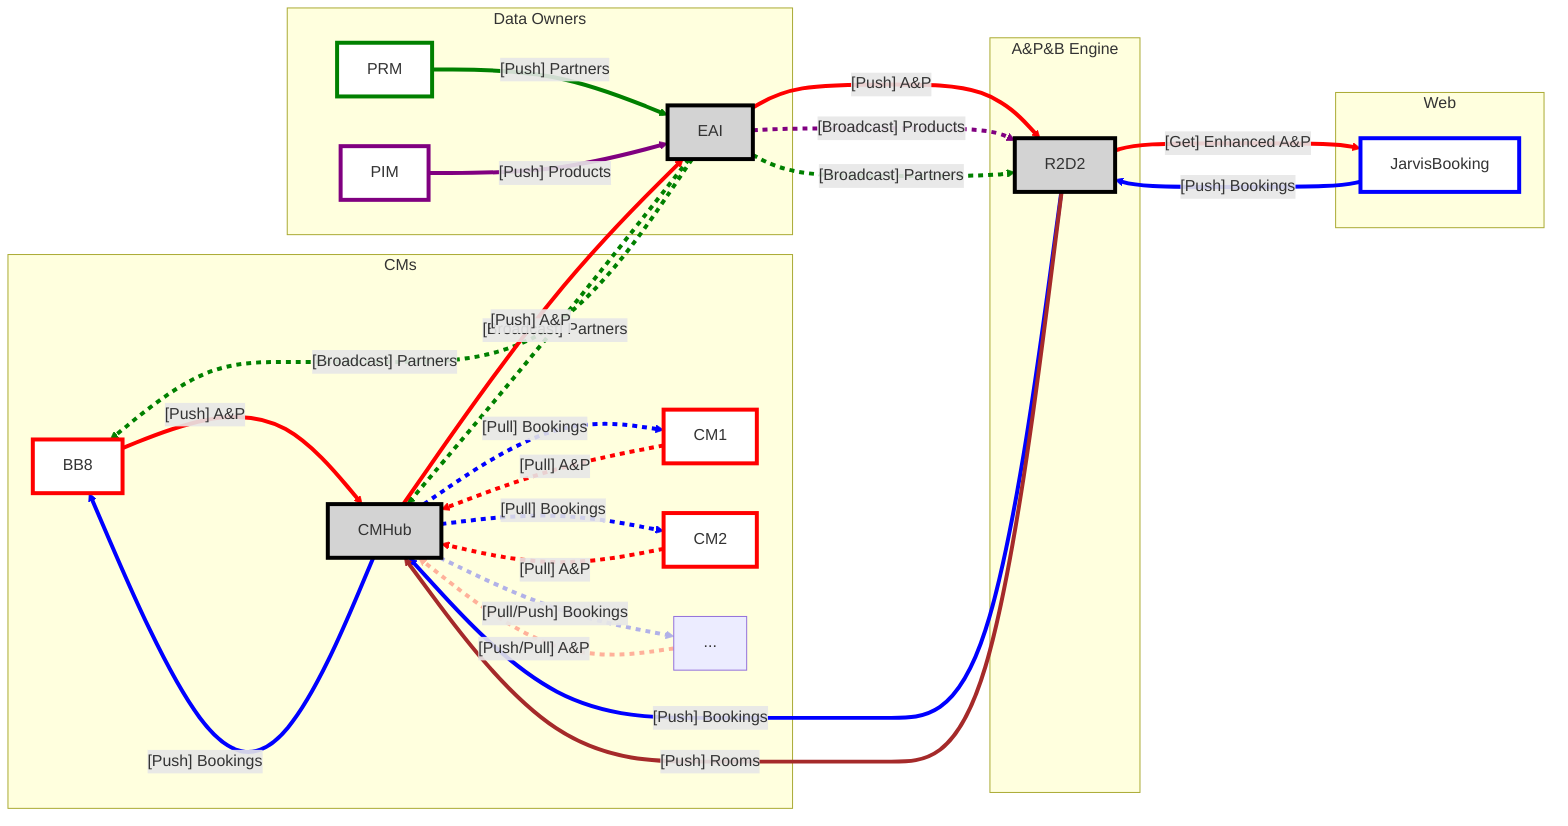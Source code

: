 graph LR

subgraph CMs
BB8 -->|"[Push] A&P"|CMHub
CM1 -->|"[Pull] A&P"|CMHub
CM2 -->|"[Pull] A&P"|CMHub
CM[...] -->|"[Push/Pull] A&P"|CMHub
CMHub -->|"[Push] Bookings"| BB8
CMHub -->|"[Pull] Bookings"| CM1
CMHub -->|"[Pull] Bookings"| CM2
CMHub -->|"[Pull/Push] Bookings"| CM
end

subgraph A&P&B Engine
R2D2
end

subgraph Web
JB[JarvisBooking] -->|"[Push] Bookings"| R2D2
R2D2 -->|"[Get] Enhanced A&P"| JB
end

subgraph Data Owners
PRM -->|"[Push] Partners"| EAI
PIM -->|"[Push] Products"| EAI
R2D2 -->|"[Push] Bookings"| CMHub
EAI -->|"[Push] A&P"| R2D2
EAI -->|"[Broadcast] Products"| R2D2
EAI -->|"[Broadcast] Partners"| R2D2
EAI -->|"[Broadcast] Partners"| CMHub
EAI -->|"[Broadcast] Partners"| BB8
CMHub -->|"[Push] A&P"| EAI
R2D2 -->|"[Push] Rooms"| CMHub
end

style PIM fill:white,stroke:purple,stroke-width:4px
style PRM fill:white,stroke:green,stroke-width:4px
style BB8 fill:white,stroke:red,stroke-width:4px
style CM1 fill:white,stroke:red,stroke-width:4px
style CM2 fill:white,stroke:red,stroke-width:4px
style JB fill:white,stroke:blue,stroke-width:4px
style EAI fill:lightgray,stroke:black,stroke-width:4px
style R2D2 fill:lightgray,stroke:black,stroke-width:4px
style CMHub fill:lightgray,stroke:black,stroke-width:4px

linkStyle 0 stroke:red,stroke-width:4px;
linkStyle 1 stroke:red,stroke-width:4px,stroke-dasharray:5,5;
linkStyle 2 stroke:red,stroke-width:4px,stroke-dasharray:5,5;
linkStyle 3 stroke:red,stroke-width:4px,stroke-dasharray:5,5,opacity:0.3;
linkStyle 4 stroke:blue,stroke-width:4px;
linkStyle 5 stroke:blue,stroke-width:4px,stroke-dasharray:5,5;
linkStyle 6 stroke:blue,stroke-width:4px,stroke-dasharray:5,5;
linkStyle 7 stroke:blue,stroke-width:4px,stroke-dasharray:5,5,opacity:0.3;
linkStyle 8 stroke:blue,stroke-width:4px;
linkStyle 9 stroke:red,stroke-width:4px;
linkStyle 10 stroke:green,stroke-width:4px;
linkStyle 11 stroke:purple,stroke-width:4px;
linkStyle 12 stroke:blue,stroke-width:4px;
linkStyle 13 stroke:red,stroke-width:4px;
linkStyle 14 stroke:purple,stroke-width:4px,stroke-dasharray:5,5;
linkStyle 15 stroke:green,stroke-width:4px,stroke-dasharray:5,5;
linkStyle 16 stroke:green,stroke-width:4px,stroke-dasharray:5,5;
linkStyle 17 stroke:green,stroke-width:4px,stroke-dasharray:5,5;
linkStyle 18 stroke:red,stroke-width:4px;
linkStyle 19 stroke:brown,stroke-width:4px;